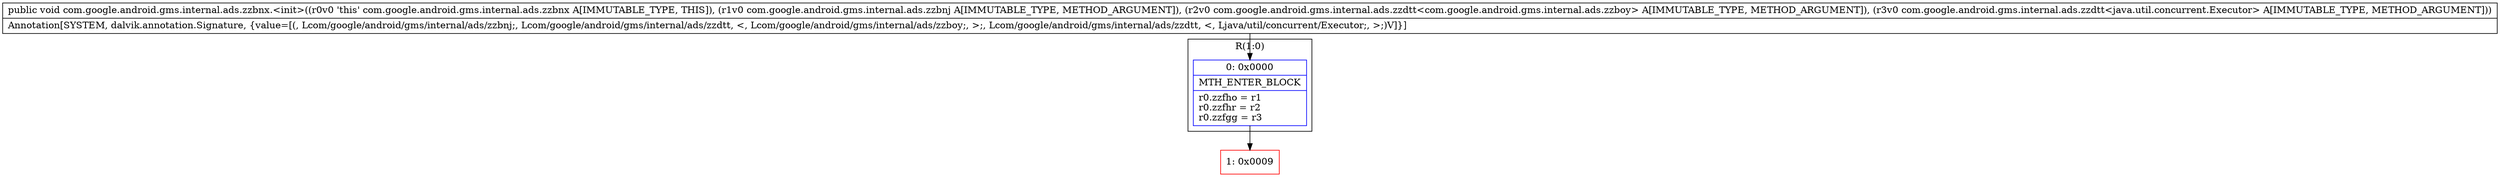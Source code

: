 digraph "CFG forcom.google.android.gms.internal.ads.zzbnx.\<init\>(Lcom\/google\/android\/gms\/internal\/ads\/zzbnj;Lcom\/google\/android\/gms\/internal\/ads\/zzdtt;Lcom\/google\/android\/gms\/internal\/ads\/zzdtt;)V" {
subgraph cluster_Region_261165641 {
label = "R(1:0)";
node [shape=record,color=blue];
Node_0 [shape=record,label="{0\:\ 0x0000|MTH_ENTER_BLOCK\l|r0.zzfho = r1\lr0.zzfhr = r2\lr0.zzfgg = r3\l}"];
}
Node_1 [shape=record,color=red,label="{1\:\ 0x0009}"];
MethodNode[shape=record,label="{public void com.google.android.gms.internal.ads.zzbnx.\<init\>((r0v0 'this' com.google.android.gms.internal.ads.zzbnx A[IMMUTABLE_TYPE, THIS]), (r1v0 com.google.android.gms.internal.ads.zzbnj A[IMMUTABLE_TYPE, METHOD_ARGUMENT]), (r2v0 com.google.android.gms.internal.ads.zzdtt\<com.google.android.gms.internal.ads.zzboy\> A[IMMUTABLE_TYPE, METHOD_ARGUMENT]), (r3v0 com.google.android.gms.internal.ads.zzdtt\<java.util.concurrent.Executor\> A[IMMUTABLE_TYPE, METHOD_ARGUMENT]))  | Annotation[SYSTEM, dalvik.annotation.Signature, \{value=[(, Lcom\/google\/android\/gms\/internal\/ads\/zzbnj;, Lcom\/google\/android\/gms\/internal\/ads\/zzdtt, \<, Lcom\/google\/android\/gms\/internal\/ads\/zzboy;, \>;, Lcom\/google\/android\/gms\/internal\/ads\/zzdtt, \<, Ljava\/util\/concurrent\/Executor;, \>;)V]\}]\l}"];
MethodNode -> Node_0;
Node_0 -> Node_1;
}

